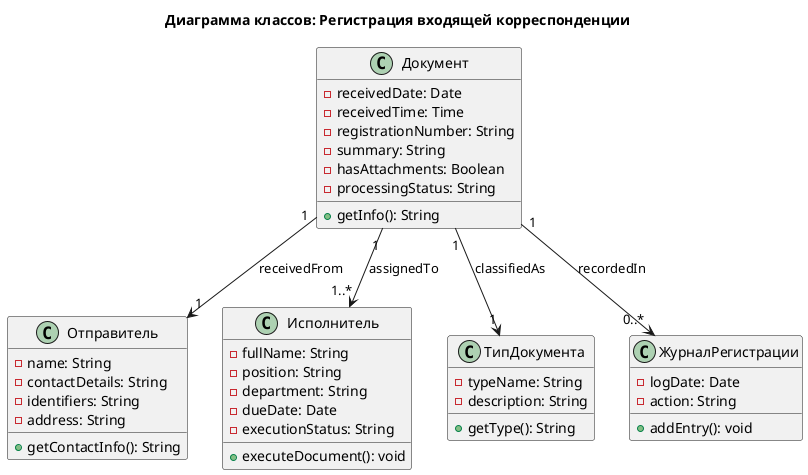 @startuml
title Диаграмма классов: Регистрация входящей корреспонденции

class Документ {
  - receivedDate: Date
  - receivedTime: Time
  - registrationNumber: String
  - summary: String
  - hasAttachments: Boolean
  - processingStatus: String
  + getInfo(): String
}

class Отправитель {
  - name: String
  - contactDetails: String
  - identifiers: String
  - address: String
  + getContactInfo(): String
}

class Исполнитель {
  - fullName: String
  - position: String
  - department: String
  - dueDate: Date
  - executionStatus: String
  + executeDocument(): void
}

class ТипДокумента {
  - typeName: String
  - description: String
  + getType(): String
}

class ЖурналРегистрации {
  - logDate: Date
  - action: String
  + addEntry(): void
}

Документ "1" --> "1" Отправитель : receivedFrom
Документ "1" --> "1..*" Исполнитель : assignedTo
Документ "1" --> "1" ТипДокумента : classifiedAs
Документ "1" --> "0..*" ЖурналРегистрации : recordedIn
@enduml